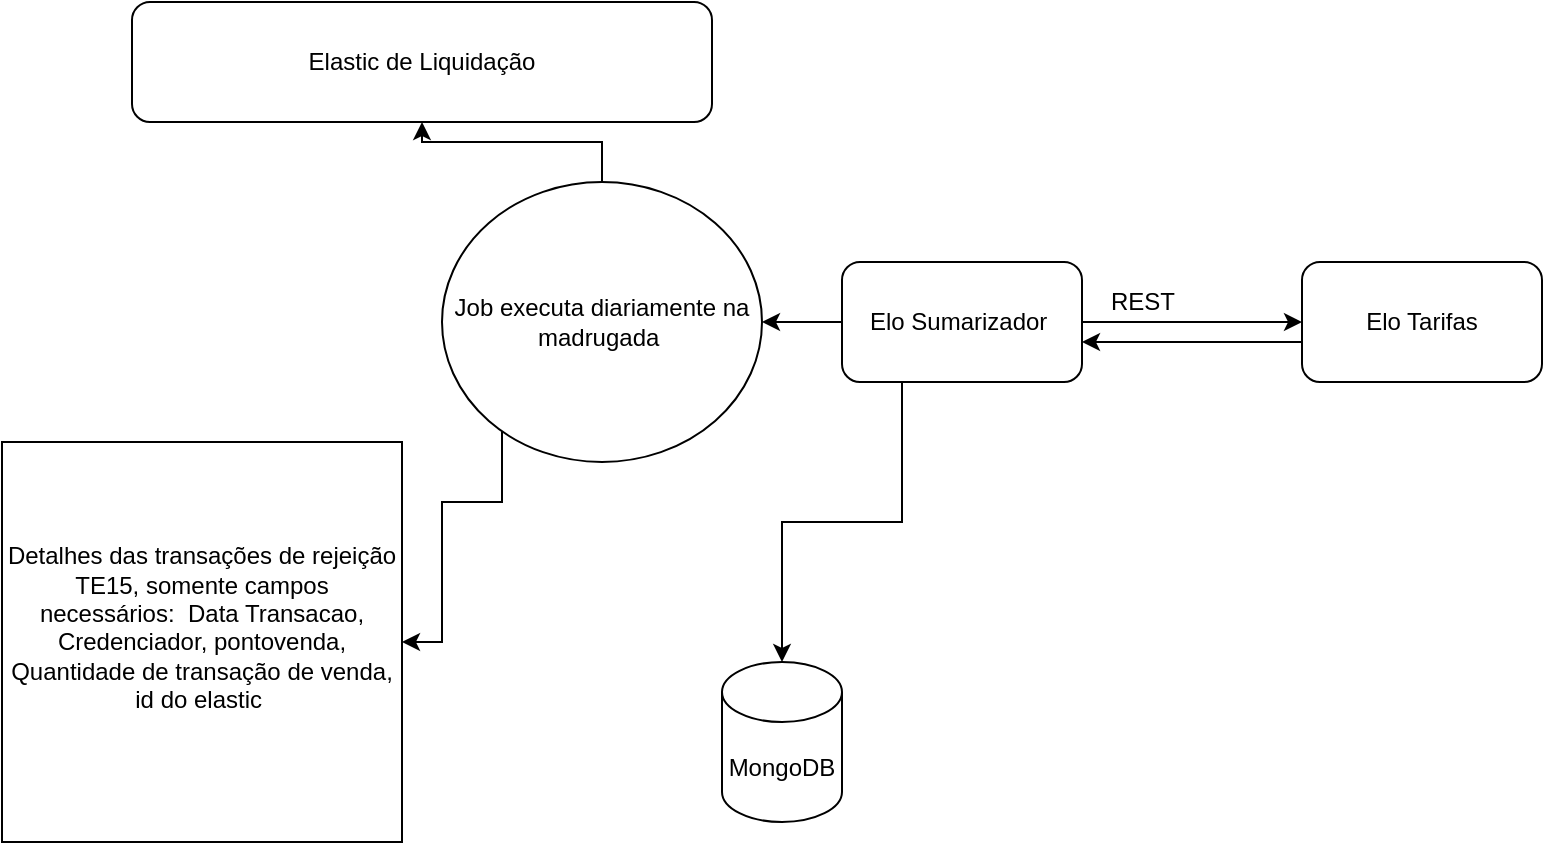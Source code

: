 <mxfile version="15.9.4" type="github">
  <diagram id="ChrQOSbGhJHsZ2k16Fdw" name="Page-1">
    <mxGraphModel dx="868" dy="1560" grid="1" gridSize="10" guides="1" tooltips="1" connect="1" arrows="1" fold="1" page="1" pageScale="1" pageWidth="850" pageHeight="1100" math="0" shadow="0">
      <root>
        <mxCell id="0" />
        <mxCell id="1" parent="0" />
        <mxCell id="LSzUc_qTH7OX4sxWmXUj-18" value="" style="edgeStyle=orthogonalEdgeStyle;rounded=0;orthogonalLoop=1;jettySize=auto;html=1;" edge="1" parent="1" source="LSzUc_qTH7OX4sxWmXUj-1" target="LSzUc_qTH7OX4sxWmXUj-2">
          <mxGeometry relative="1" as="geometry" />
        </mxCell>
        <mxCell id="LSzUc_qTH7OX4sxWmXUj-21" value="" style="edgeStyle=orthogonalEdgeStyle;rounded=0;orthogonalLoop=1;jettySize=auto;html=1;" edge="1" parent="1" source="LSzUc_qTH7OX4sxWmXUj-1" target="LSzUc_qTH7OX4sxWmXUj-4">
          <mxGeometry relative="1" as="geometry">
            <Array as="points">
              <mxPoint x="510" y="-150" />
              <mxPoint x="450" y="-150" />
            </Array>
          </mxGeometry>
        </mxCell>
        <mxCell id="LSzUc_qTH7OX4sxWmXUj-22" value="" style="edgeStyle=orthogonalEdgeStyle;rounded=0;orthogonalLoop=1;jettySize=auto;html=1;" edge="1" parent="1" source="LSzUc_qTH7OX4sxWmXUj-1" target="LSzUc_qTH7OX4sxWmXUj-3">
          <mxGeometry relative="1" as="geometry" />
        </mxCell>
        <mxCell id="LSzUc_qTH7OX4sxWmXUj-1" value="Elo Sumarizador&amp;nbsp;" style="rounded=1;whiteSpace=wrap;html=1;" vertex="1" parent="1">
          <mxGeometry x="480" y="-280" width="120" height="60" as="geometry" />
        </mxCell>
        <mxCell id="LSzUc_qTH7OX4sxWmXUj-15" value="" style="edgeStyle=orthogonalEdgeStyle;rounded=0;orthogonalLoop=1;jettySize=auto;html=1;" edge="1" parent="1" source="LSzUc_qTH7OX4sxWmXUj-2" target="LSzUc_qTH7OX4sxWmXUj-1">
          <mxGeometry relative="1" as="geometry">
            <Array as="points">
              <mxPoint x="670" y="-240" />
              <mxPoint x="670" y="-240" />
            </Array>
          </mxGeometry>
        </mxCell>
        <mxCell id="LSzUc_qTH7OX4sxWmXUj-2" value="Elo Tarifas" style="rounded=1;whiteSpace=wrap;html=1;" vertex="1" parent="1">
          <mxGeometry x="710" y="-280" width="120" height="60" as="geometry" />
        </mxCell>
        <mxCell id="LSzUc_qTH7OX4sxWmXUj-8" value="" style="edgeStyle=orthogonalEdgeStyle;rounded=0;orthogonalLoop=1;jettySize=auto;html=1;" edge="1" parent="1" source="LSzUc_qTH7OX4sxWmXUj-3" target="LSzUc_qTH7OX4sxWmXUj-7">
          <mxGeometry relative="1" as="geometry" />
        </mxCell>
        <mxCell id="LSzUc_qTH7OX4sxWmXUj-13" value="" style="edgeStyle=orthogonalEdgeStyle;rounded=0;orthogonalLoop=1;jettySize=auto;html=1;" edge="1" parent="1" source="LSzUc_qTH7OX4sxWmXUj-3" target="LSzUc_qTH7OX4sxWmXUj-6">
          <mxGeometry relative="1" as="geometry">
            <mxPoint x="145" y="-140" as="targetPoint" />
            <Array as="points">
              <mxPoint x="310" y="-160" />
              <mxPoint x="280" y="-160" />
              <mxPoint x="280" y="-90" />
            </Array>
          </mxGeometry>
        </mxCell>
        <mxCell id="LSzUc_qTH7OX4sxWmXUj-3" value="Job executa diariamente na madrugada&amp;nbsp;" style="ellipse;whiteSpace=wrap;html=1;" vertex="1" parent="1">
          <mxGeometry x="280" y="-320" width="160" height="140" as="geometry" />
        </mxCell>
        <mxCell id="LSzUc_qTH7OX4sxWmXUj-4" value="MongoDB" style="shape=cylinder3;whiteSpace=wrap;html=1;boundedLbl=1;backgroundOutline=1;size=15;" vertex="1" parent="1">
          <mxGeometry x="420" y="-80" width="60" height="80" as="geometry" />
        </mxCell>
        <mxCell id="LSzUc_qTH7OX4sxWmXUj-6" value="Detalhes das transações de rejeição TE15, somente campos necessários:&amp;nbsp; Data Transacao, Credenciador, pontovenda, Quantidade de transação de venda, id do elastic&amp;nbsp;&lt;br&gt;&amp;nbsp;" style="whiteSpace=wrap;html=1;aspect=fixed;" vertex="1" parent="1">
          <mxGeometry x="60" y="-190" width="200" height="200" as="geometry" />
        </mxCell>
        <mxCell id="LSzUc_qTH7OX4sxWmXUj-7" value="Elastic de Liquidação" style="rounded=1;whiteSpace=wrap;html=1;" vertex="1" parent="1">
          <mxGeometry x="125" y="-410" width="290" height="60" as="geometry" />
        </mxCell>
        <mxCell id="LSzUc_qTH7OX4sxWmXUj-20" value="REST&lt;br&gt;" style="text;html=1;align=center;verticalAlign=middle;resizable=0;points=[];autosize=1;strokeColor=none;fillColor=none;" vertex="1" parent="1">
          <mxGeometry x="605" y="-270" width="50" height="20" as="geometry" />
        </mxCell>
      </root>
    </mxGraphModel>
  </diagram>
</mxfile>
